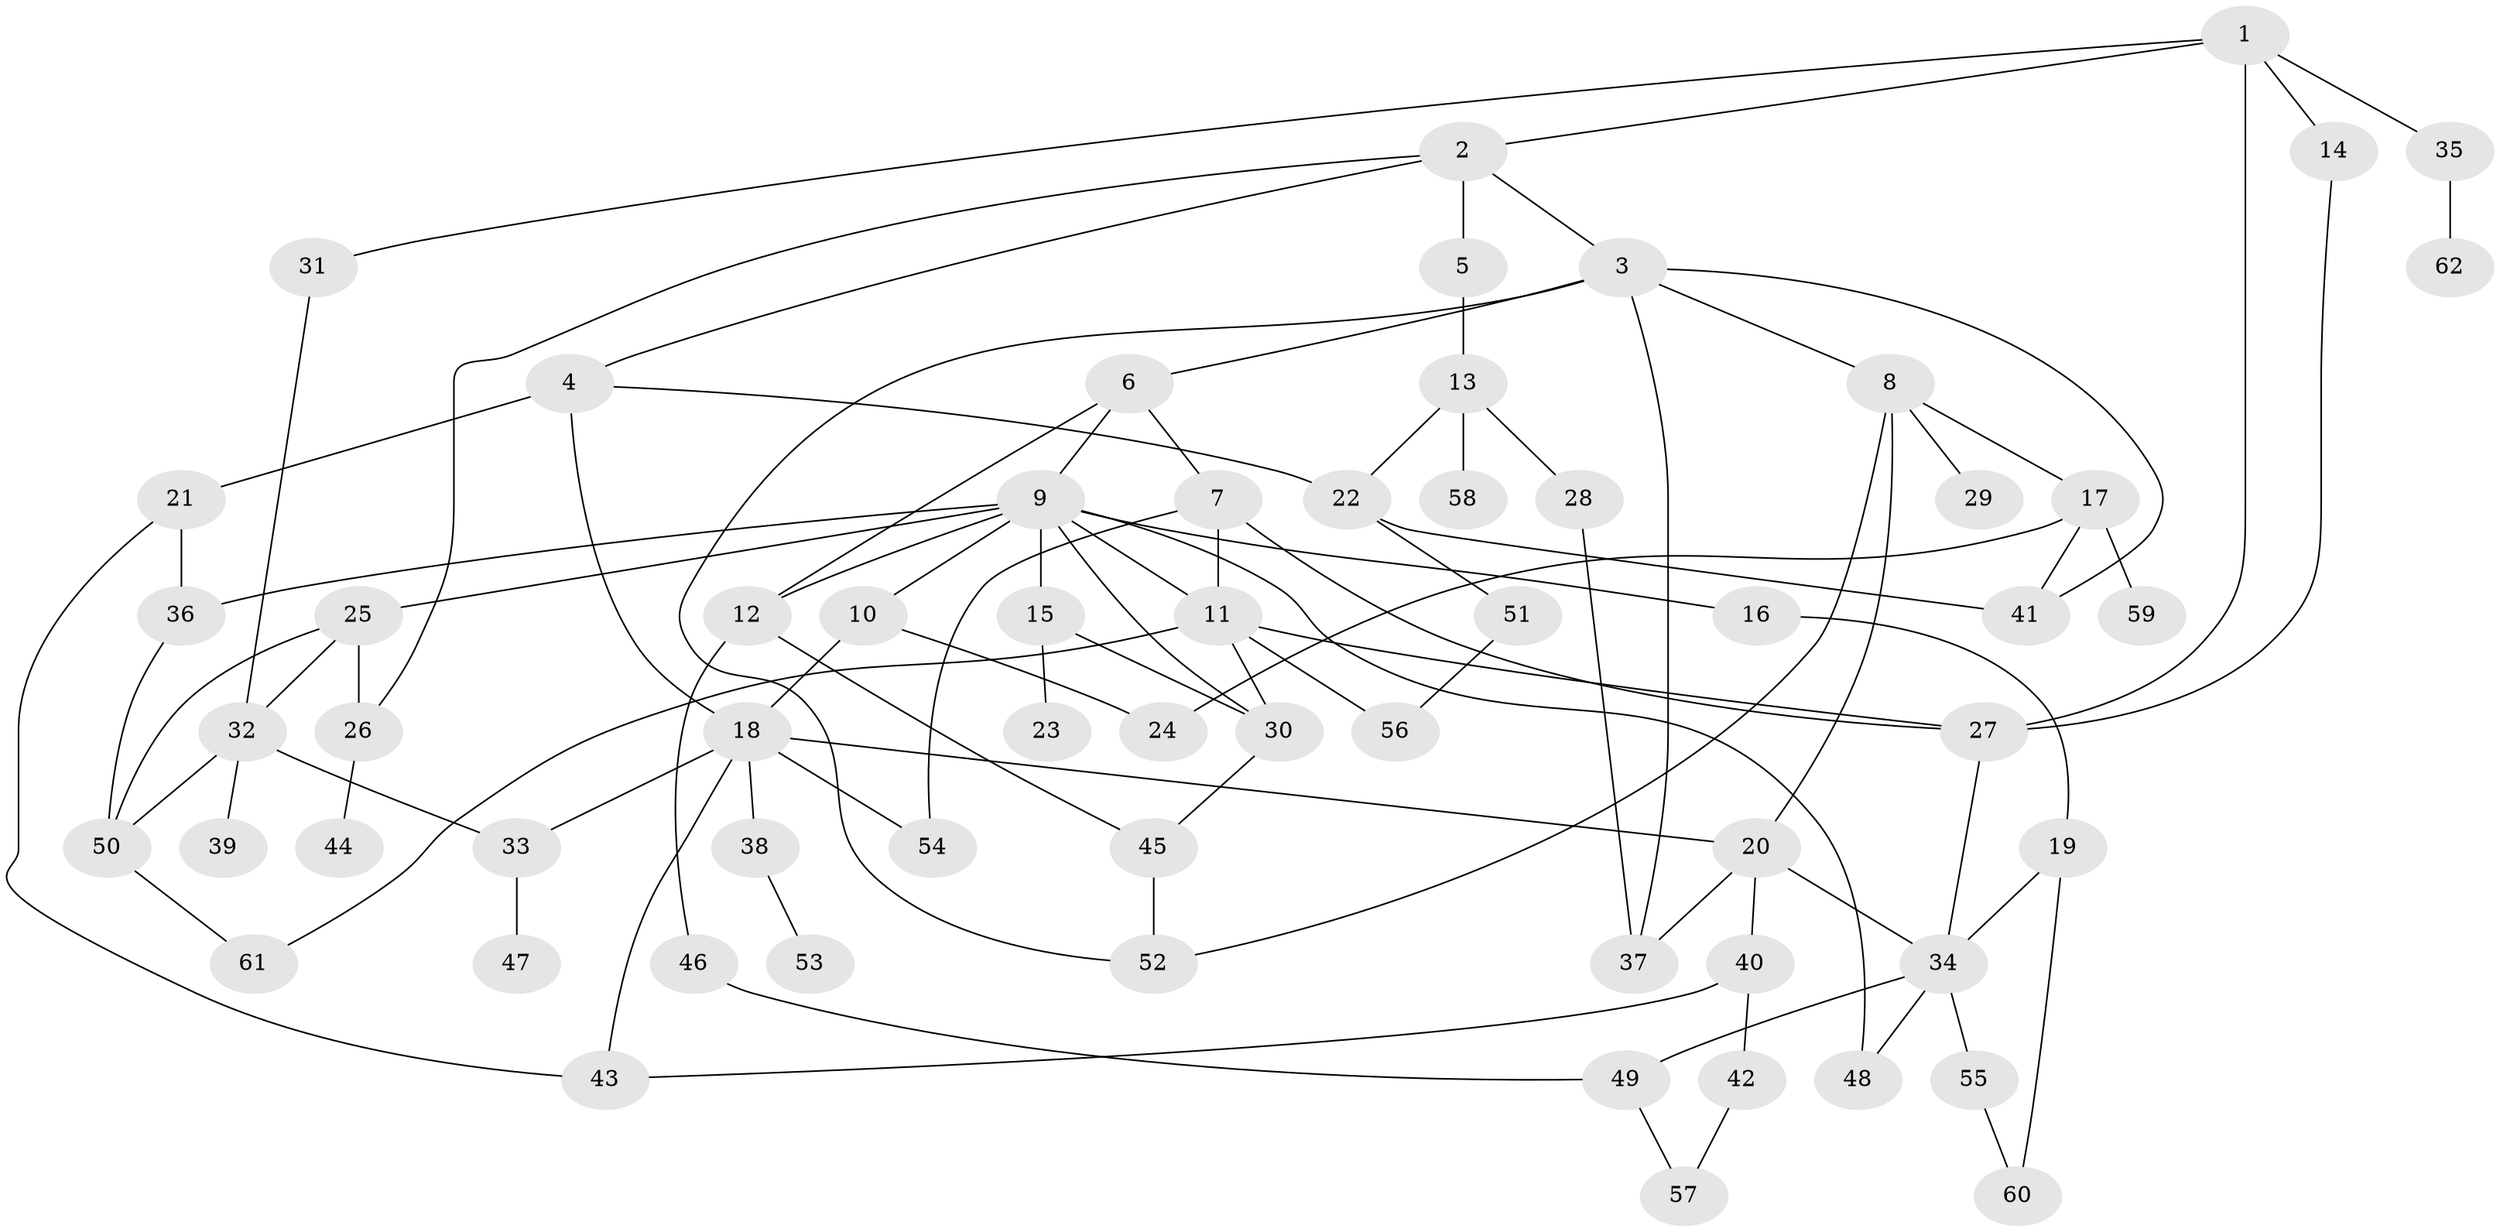 // original degree distribution, {5: 0.08130081300813008, 6: 0.016260162601626018, 3: 0.17886178861788618, 12: 0.008130081300813009, 2: 0.3089430894308943, 4: 0.13008130081300814, 9: 0.008130081300813009, 1: 0.2682926829268293}
// Generated by graph-tools (version 1.1) at 2025/34/03/09/25 02:34:22]
// undirected, 62 vertices, 96 edges
graph export_dot {
graph [start="1"]
  node [color=gray90,style=filled];
  1;
  2;
  3;
  4;
  5;
  6;
  7;
  8;
  9;
  10;
  11;
  12;
  13;
  14;
  15;
  16;
  17;
  18;
  19;
  20;
  21;
  22;
  23;
  24;
  25;
  26;
  27;
  28;
  29;
  30;
  31;
  32;
  33;
  34;
  35;
  36;
  37;
  38;
  39;
  40;
  41;
  42;
  43;
  44;
  45;
  46;
  47;
  48;
  49;
  50;
  51;
  52;
  53;
  54;
  55;
  56;
  57;
  58;
  59;
  60;
  61;
  62;
  1 -- 2 [weight=1.0];
  1 -- 14 [weight=1.0];
  1 -- 27 [weight=1.0];
  1 -- 31 [weight=1.0];
  1 -- 35 [weight=1.0];
  2 -- 3 [weight=1.0];
  2 -- 4 [weight=1.0];
  2 -- 5 [weight=1.0];
  2 -- 26 [weight=1.0];
  3 -- 6 [weight=1.0];
  3 -- 8 [weight=1.0];
  3 -- 37 [weight=1.0];
  3 -- 41 [weight=1.0];
  3 -- 52 [weight=1.0];
  4 -- 18 [weight=1.0];
  4 -- 21 [weight=1.0];
  4 -- 22 [weight=1.0];
  5 -- 13 [weight=1.0];
  6 -- 7 [weight=1.0];
  6 -- 9 [weight=1.0];
  6 -- 12 [weight=1.0];
  7 -- 11 [weight=7.0];
  7 -- 27 [weight=1.0];
  7 -- 54 [weight=1.0];
  8 -- 17 [weight=1.0];
  8 -- 20 [weight=1.0];
  8 -- 29 [weight=1.0];
  8 -- 52 [weight=1.0];
  9 -- 10 [weight=1.0];
  9 -- 11 [weight=1.0];
  9 -- 12 [weight=1.0];
  9 -- 15 [weight=1.0];
  9 -- 16 [weight=1.0];
  9 -- 25 [weight=1.0];
  9 -- 30 [weight=1.0];
  9 -- 36 [weight=2.0];
  9 -- 48 [weight=1.0];
  10 -- 18 [weight=1.0];
  10 -- 24 [weight=2.0];
  11 -- 27 [weight=1.0];
  11 -- 30 [weight=1.0];
  11 -- 56 [weight=1.0];
  11 -- 61 [weight=1.0];
  12 -- 45 [weight=1.0];
  12 -- 46 [weight=1.0];
  13 -- 22 [weight=1.0];
  13 -- 28 [weight=1.0];
  13 -- 58 [weight=1.0];
  14 -- 27 [weight=1.0];
  15 -- 23 [weight=1.0];
  15 -- 30 [weight=1.0];
  16 -- 19 [weight=1.0];
  17 -- 24 [weight=1.0];
  17 -- 41 [weight=1.0];
  17 -- 59 [weight=1.0];
  18 -- 20 [weight=1.0];
  18 -- 33 [weight=1.0];
  18 -- 38 [weight=2.0];
  18 -- 43 [weight=1.0];
  18 -- 54 [weight=1.0];
  19 -- 34 [weight=1.0];
  19 -- 60 [weight=1.0];
  20 -- 34 [weight=1.0];
  20 -- 37 [weight=1.0];
  20 -- 40 [weight=1.0];
  21 -- 36 [weight=1.0];
  21 -- 43 [weight=1.0];
  22 -- 41 [weight=1.0];
  22 -- 51 [weight=1.0];
  25 -- 26 [weight=1.0];
  25 -- 32 [weight=1.0];
  25 -- 50 [weight=1.0];
  26 -- 44 [weight=1.0];
  27 -- 34 [weight=1.0];
  28 -- 37 [weight=1.0];
  30 -- 45 [weight=1.0];
  31 -- 32 [weight=1.0];
  32 -- 33 [weight=1.0];
  32 -- 39 [weight=1.0];
  32 -- 50 [weight=1.0];
  33 -- 47 [weight=2.0];
  34 -- 48 [weight=1.0];
  34 -- 49 [weight=1.0];
  34 -- 55 [weight=1.0];
  35 -- 62 [weight=1.0];
  36 -- 50 [weight=1.0];
  38 -- 53 [weight=2.0];
  40 -- 42 [weight=1.0];
  40 -- 43 [weight=1.0];
  42 -- 57 [weight=1.0];
  45 -- 52 [weight=1.0];
  46 -- 49 [weight=1.0];
  49 -- 57 [weight=1.0];
  50 -- 61 [weight=1.0];
  51 -- 56 [weight=1.0];
  55 -- 60 [weight=1.0];
}
